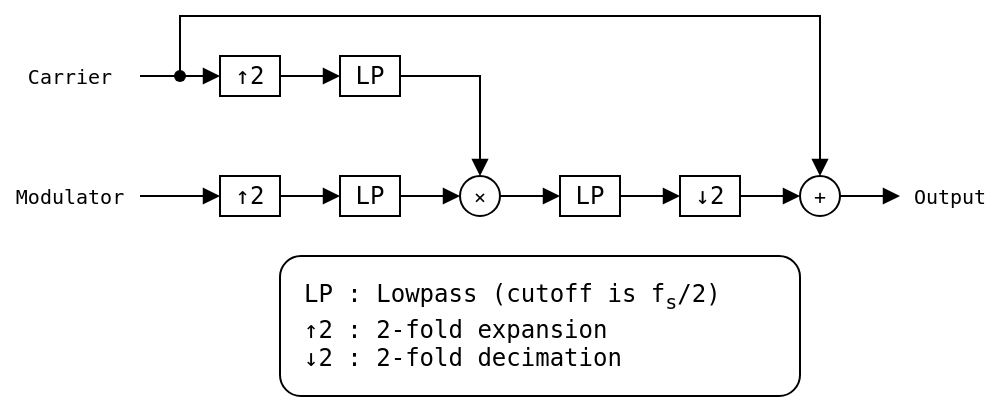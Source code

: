 <mxfile version="23.0.2" type="device">
  <diagram name="Page-1" id="a65CQhjis1dKOC1QSkEO">
    <mxGraphModel dx="627" dy="496" grid="1" gridSize="10" guides="1" tooltips="1" connect="1" arrows="1" fold="1" page="1" pageScale="1" pageWidth="827" pageHeight="1169" math="0" shadow="0">
      <root>
        <mxCell id="0" />
        <mxCell id="1" parent="0" />
        <mxCell id="4EqTq7IPgHkPQn256GaO-4" value="Carrier" style="text;html=1;strokeColor=none;fillColor=none;align=center;verticalAlign=middle;whiteSpace=wrap;rounded=0;fontFamily=monospace;fontSize=10;" parent="1" vertex="1">
          <mxGeometry x="50" y="50" width="70" height="20" as="geometry" />
        </mxCell>
        <mxCell id="4EqTq7IPgHkPQn256GaO-5" value="Modulator" style="text;html=1;strokeColor=none;fillColor=none;align=center;verticalAlign=middle;whiteSpace=wrap;rounded=0;fontFamily=monospace;fontSize=10;" parent="1" vertex="1">
          <mxGeometry x="50" y="110" width="70" height="20" as="geometry" />
        </mxCell>
        <mxCell id="4EqTq7IPgHkPQn256GaO-6" value="" style="endArrow=classic;html=1;rounded=0;fontFamily=monospace;fontSize=10;" parent="1" edge="1">
          <mxGeometry width="50" height="50" relative="1" as="geometry">
            <mxPoint x="200" y="60" as="sourcePoint" />
            <mxPoint x="200" y="60" as="targetPoint" />
            <Array as="points">
              <mxPoint x="200" y="60" />
            </Array>
          </mxGeometry>
        </mxCell>
        <mxCell id="4EqTq7IPgHkPQn256GaO-9" value="Output" style="text;html=1;strokeColor=none;fillColor=none;align=center;verticalAlign=middle;whiteSpace=wrap;rounded=0;fontFamily=monospace;fontSize=10;" parent="1" vertex="1">
          <mxGeometry x="500" y="110" width="50" height="20" as="geometry" />
        </mxCell>
        <mxCell id="X9ado_vOA0QVCVTdOzAH-6" value="" style="endArrow=block;html=1;rounded=0;fontFamily=monospace;fontSize=10;entryX=0;entryY=0.5;entryDx=0;entryDy=0;exitX=0.412;exitY=0.554;exitDx=0;exitDy=0;exitPerimeter=0;endFill=1;" parent="1" source="3MNSJNOVA_yFtOEMwekA-17" target="3MNSJNOVA_yFtOEMwekA-3" edge="1">
          <mxGeometry width="50" height="50" relative="1" as="geometry">
            <mxPoint x="140" y="60" as="sourcePoint" />
            <mxPoint x="160" y="60" as="targetPoint" />
          </mxGeometry>
        </mxCell>
        <mxCell id="X9ado_vOA0QVCVTdOzAH-15" value="" style="endArrow=block;html=1;rounded=0;exitX=1;exitY=0.5;exitDx=0;exitDy=0;fontFamily=monospace;fontSize=10;entryX=0;entryY=0.5;entryDx=0;entryDy=0;endFill=1;" parent="1" source="4EqTq7IPgHkPQn256GaO-5" target="3MNSJNOVA_yFtOEMwekA-4" edge="1">
          <mxGeometry width="50" height="50" relative="1" as="geometry">
            <mxPoint x="190" y="110" as="sourcePoint" />
            <mxPoint x="150" y="130" as="targetPoint" />
          </mxGeometry>
        </mxCell>
        <mxCell id="3MNSJNOVA_yFtOEMwekA-1" value="+" style="ellipse;whiteSpace=wrap;html=1;aspect=fixed;fontFamily=monospace;fontSize=10;" parent="1" vertex="1">
          <mxGeometry x="450" y="110" width="20" height="20" as="geometry" />
        </mxCell>
        <mxCell id="3MNSJNOVA_yFtOEMwekA-2" value="×" style="ellipse;whiteSpace=wrap;html=1;aspect=fixed;fontFamily=monospace;fontSize=10;" parent="1" vertex="1">
          <mxGeometry x="280" y="110" width="20" height="20" as="geometry" />
        </mxCell>
        <mxCell id="3MNSJNOVA_yFtOEMwekA-3" value="↑2" style="rounded=0;whiteSpace=wrap;html=1;fontFamily=monospace;" parent="1" vertex="1">
          <mxGeometry x="160" y="50" width="30" height="20" as="geometry" />
        </mxCell>
        <mxCell id="3MNSJNOVA_yFtOEMwekA-4" value="↑2" style="rounded=0;whiteSpace=wrap;html=1;fontFamily=monospace;" parent="1" vertex="1">
          <mxGeometry x="160" y="110" width="30" height="20" as="geometry" />
        </mxCell>
        <mxCell id="3MNSJNOVA_yFtOEMwekA-6" value="LP" style="rounded=0;whiteSpace=wrap;html=1;fontFamily=monospace;" parent="1" vertex="1">
          <mxGeometry x="220" y="50" width="30" height="20" as="geometry" />
        </mxCell>
        <mxCell id="3MNSJNOVA_yFtOEMwekA-8" value="" style="endArrow=block;html=1;rounded=0;exitX=1;exitY=0.5;exitDx=0;exitDy=0;fontFamily=monospace;fontSize=10;entryX=0;entryY=0.5;entryDx=0;entryDy=0;endFill=1;" parent="1" source="3MNSJNOVA_yFtOEMwekA-3" target="3MNSJNOVA_yFtOEMwekA-6" edge="1">
          <mxGeometry width="50" height="50" relative="1" as="geometry">
            <mxPoint x="200" y="90" as="sourcePoint" />
            <mxPoint x="240" y="90" as="targetPoint" />
          </mxGeometry>
        </mxCell>
        <mxCell id="3MNSJNOVA_yFtOEMwekA-9" value="LP" style="rounded=0;whiteSpace=wrap;html=1;fontFamily=monospace;" parent="1" vertex="1">
          <mxGeometry x="220" y="110" width="30" height="20" as="geometry" />
        </mxCell>
        <mxCell id="3MNSJNOVA_yFtOEMwekA-10" value="LP" style="rounded=0;whiteSpace=wrap;html=1;fontFamily=monospace;" parent="1" vertex="1">
          <mxGeometry x="330" y="110" width="30" height="20" as="geometry" />
        </mxCell>
        <mxCell id="3MNSJNOVA_yFtOEMwekA-11" value="" style="endArrow=block;html=1;rounded=0;exitX=1;exitY=0.5;exitDx=0;exitDy=0;fontFamily=monospace;fontSize=10;entryX=0;entryY=0.5;entryDx=0;entryDy=0;endFill=1;" parent="1" source="3MNSJNOVA_yFtOEMwekA-4" target="3MNSJNOVA_yFtOEMwekA-9" edge="1">
          <mxGeometry width="50" height="50" relative="1" as="geometry">
            <mxPoint x="130" y="130" as="sourcePoint" />
            <mxPoint x="170" y="130" as="targetPoint" />
          </mxGeometry>
        </mxCell>
        <mxCell id="3MNSJNOVA_yFtOEMwekA-12" value="" style="endArrow=block;html=1;rounded=0;exitX=1;exitY=0.5;exitDx=0;exitDy=0;fontFamily=monospace;fontSize=10;entryX=0;entryY=0.5;entryDx=0;entryDy=0;endFill=1;" parent="1" source="3MNSJNOVA_yFtOEMwekA-9" target="3MNSJNOVA_yFtOEMwekA-2" edge="1">
          <mxGeometry width="50" height="50" relative="1" as="geometry">
            <mxPoint x="280" y="150" as="sourcePoint" />
            <mxPoint x="310" y="150" as="targetPoint" />
          </mxGeometry>
        </mxCell>
        <mxCell id="3MNSJNOVA_yFtOEMwekA-13" value="" style="endArrow=block;html=1;rounded=0;exitX=1;exitY=0.5;exitDx=0;exitDy=0;fontFamily=monospace;fontSize=10;entryX=0.5;entryY=0;entryDx=0;entryDy=0;endFill=1;" parent="1" source="3MNSJNOVA_yFtOEMwekA-6" target="3MNSJNOVA_yFtOEMwekA-2" edge="1">
          <mxGeometry width="50" height="50" relative="1" as="geometry">
            <mxPoint x="305" y="70" as="sourcePoint" />
            <mxPoint x="335" y="70" as="targetPoint" />
            <Array as="points">
              <mxPoint x="290" y="60" />
            </Array>
          </mxGeometry>
        </mxCell>
        <mxCell id="3MNSJNOVA_yFtOEMwekA-14" value="" style="endArrow=block;html=1;rounded=0;exitX=1;exitY=0.5;exitDx=0;exitDy=0;fontFamily=monospace;fontSize=10;entryX=0;entryY=0.5;entryDx=0;entryDy=0;endFill=1;" parent="1" source="3MNSJNOVA_yFtOEMwekA-2" target="3MNSJNOVA_yFtOEMwekA-10" edge="1">
          <mxGeometry width="50" height="50" relative="1" as="geometry">
            <mxPoint x="310" y="150" as="sourcePoint" />
            <mxPoint x="340" y="150" as="targetPoint" />
          </mxGeometry>
        </mxCell>
        <mxCell id="3MNSJNOVA_yFtOEMwekA-15" value="↓2" style="rounded=0;whiteSpace=wrap;html=1;fontFamily=monospace;" parent="1" vertex="1">
          <mxGeometry x="390" y="110" width="30" height="20" as="geometry" />
        </mxCell>
        <mxCell id="3MNSJNOVA_yFtOEMwekA-16" value="" style="endArrow=block;html=1;rounded=0;exitX=1;exitY=0.5;exitDx=0;exitDy=0;fontFamily=monospace;fontSize=10;entryX=0;entryY=0.5;entryDx=0;entryDy=0;endFill=1;" parent="1" source="3MNSJNOVA_yFtOEMwekA-10" target="3MNSJNOVA_yFtOEMwekA-15" edge="1">
          <mxGeometry width="50" height="50" relative="1" as="geometry">
            <mxPoint x="364" y="90" as="sourcePoint" />
            <mxPoint x="394" y="90" as="targetPoint" />
          </mxGeometry>
        </mxCell>
        <mxCell id="3MNSJNOVA_yFtOEMwekA-17" value="" style="shape=waypoint;sketch=0;fillStyle=solid;size=6;pointerEvents=1;points=[];fillColor=none;resizable=0;rotatable=0;perimeter=centerPerimeter;snapToPoint=1;fontFamily=monospace;" parent="1" vertex="1">
          <mxGeometry x="130" y="50" width="20" height="20" as="geometry" />
        </mxCell>
        <mxCell id="3MNSJNOVA_yFtOEMwekA-18" value="" style="endArrow=none;html=1;rounded=0;fontFamily=monospace;fontSize=10;exitX=1;exitY=0.5;exitDx=0;exitDy=0;entryX=0.546;entryY=0.64;entryDx=0;entryDy=0;entryPerimeter=0;" parent="1" source="4EqTq7IPgHkPQn256GaO-4" target="3MNSJNOVA_yFtOEMwekA-17" edge="1">
          <mxGeometry width="50" height="50" relative="1" as="geometry">
            <mxPoint x="130" y="70" as="sourcePoint" />
            <mxPoint x="150" y="70" as="targetPoint" />
            <Array as="points">
              <mxPoint x="130" y="60" />
            </Array>
          </mxGeometry>
        </mxCell>
        <mxCell id="3MNSJNOVA_yFtOEMwekA-19" value="" style="endArrow=block;html=1;rounded=0;exitX=1;exitY=0.5;exitDx=0;exitDy=0;fontFamily=monospace;fontSize=10;entryX=0;entryY=0.5;entryDx=0;entryDy=0;endFill=1;" parent="1" source="3MNSJNOVA_yFtOEMwekA-15" target="3MNSJNOVA_yFtOEMwekA-1" edge="1">
          <mxGeometry width="50" height="50" relative="1" as="geometry">
            <mxPoint x="420" y="150" as="sourcePoint" />
            <mxPoint x="450" y="150" as="targetPoint" />
          </mxGeometry>
        </mxCell>
        <mxCell id="3MNSJNOVA_yFtOEMwekA-20" value="" style="endArrow=block;html=1;rounded=0;exitX=1;exitY=0.5;exitDx=0;exitDy=0;fontFamily=monospace;fontSize=10;entryX=0;entryY=0.5;entryDx=0;entryDy=0;endFill=1;" parent="1" source="3MNSJNOVA_yFtOEMwekA-1" target="4EqTq7IPgHkPQn256GaO-9" edge="1">
          <mxGeometry width="50" height="50" relative="1" as="geometry">
            <mxPoint x="470" y="140" as="sourcePoint" />
            <mxPoint x="500" y="140" as="targetPoint" />
          </mxGeometry>
        </mxCell>
        <mxCell id="3MNSJNOVA_yFtOEMwekA-21" value="" style="endArrow=block;html=1;rounded=0;fontFamily=monospace;fontSize=10;exitX=0.514;exitY=0.256;exitDx=0;exitDy=0;exitPerimeter=0;entryX=0.5;entryY=0;entryDx=0;entryDy=0;endFill=1;" parent="1" source="3MNSJNOVA_yFtOEMwekA-17" target="3MNSJNOVA_yFtOEMwekA-1" edge="1">
          <mxGeometry width="50" height="50" relative="1" as="geometry">
            <mxPoint x="140" y="30" as="sourcePoint" />
            <mxPoint x="350" y="30" as="targetPoint" />
            <Array as="points">
              <mxPoint x="140" y="30" />
              <mxPoint x="220" y="30" />
              <mxPoint x="460" y="30" />
            </Array>
          </mxGeometry>
        </mxCell>
        <mxCell id="3MNSJNOVA_yFtOEMwekA-23" value="LP : Lowpass (cutoff is f&lt;sub&gt;s&lt;/sub&gt;/2)&lt;br&gt;↑2 : 2-fold expansion&lt;br&gt;↓2 : 2-fold decimation" style="rounded=1;whiteSpace=wrap;html=1;align=left;spacingLeft=10;fontFamily=monospace;" parent="1" vertex="1">
          <mxGeometry x="190" y="150" width="260" height="70" as="geometry" />
        </mxCell>
      </root>
    </mxGraphModel>
  </diagram>
</mxfile>

